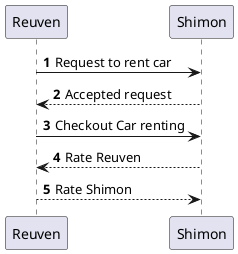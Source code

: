 @startuml
'https://plantuml.com/sequence-diagram

autonumber

Reuven -> Shimon: Request to rent car
Shimon --> Reuven: Accepted request

Reuven -> Shimon: Checkout Car renting
Shimon --> Reuven: Rate Reuven
Reuven --> Shimon: Rate Shimon


@enduml